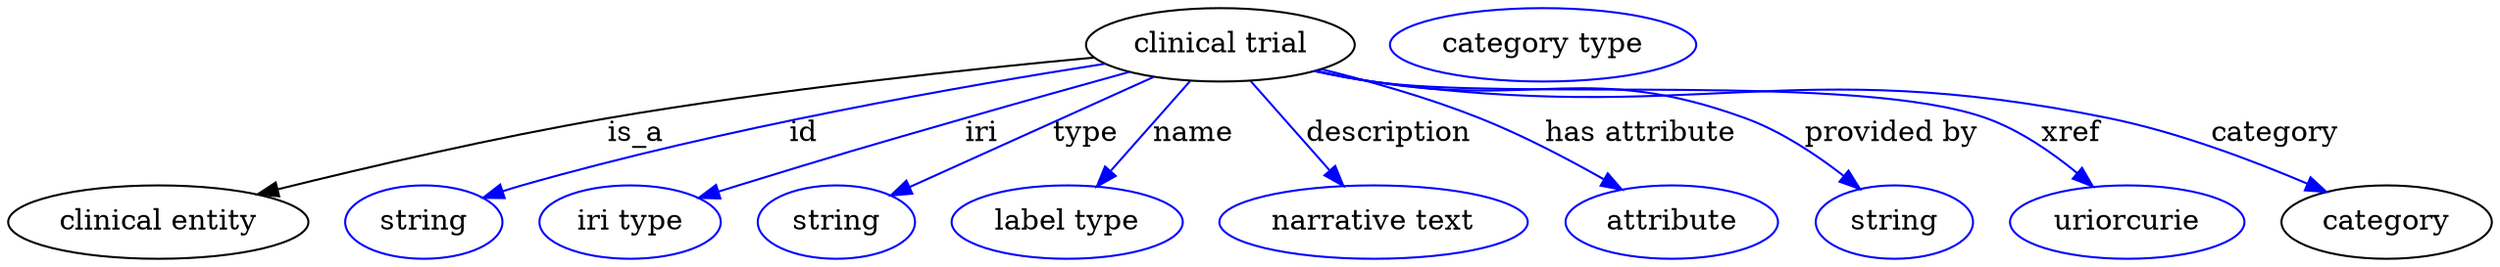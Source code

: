 digraph {
	graph [bb="0,0,1213.8,123"];
	node [label="\N"];
	"clinical trial"	[height=0.5,
		label="clinical trial",
		pos="593.44,105",
		width=1.8234];
	"clinical entity"	[height=0.5,
		pos="73.443,18",
		width=2.0401];
	"clinical trial" -> "clinical entity"	[label=is_a,
		lp="307.44,61.5",
		pos="e,122.07,31.633 531.69,98.749 470.84,93.115 375.36,83.045 293.44,69 238.29,59.543 176.17,45.068 132.05,34.122"];
	id	[color=blue,
		height=0.5,
		label=string,
		pos="203.44,18",
		width=1.0652];
	"clinical trial" -> id	[color=blue,
		label=id,
		lp="389.44,61.5",
		pos="e,232.45,29.922 537.09,95.711 468.74,84.993 350.39,64.289 251.44,36 248.34,35.113 245.15,34.133 241.95,33.106",
		style=solid];
	iri	[color=blue,
		height=0.5,
		label="iri type",
		pos="304.44,18",
		width=1.2277];
	"clinical trial" -> iri	[color=blue,
		label=iri,
		lp="476.44,61.5",
		pos="e,338.12,29.681 548.84,91.726 524.96,85.101 495.07,76.72 468.44,69 419.42,54.785 407.23,50.997 358.44,36 354.95,34.926 351.33,33.805 \
347.7,32.674",
		style=solid];
	type	[color=blue,
		height=0.5,
		label=string,
		pos="405.44,18",
		width=1.0652];
	"clinical trial" -> type	[color=blue,
		label=type,
		lp="527.44,61.5",
		pos="e,432.05,31.029 560.7,89.194 527.33,74.108 475.72,50.775 441.28,35.202",
		style=solid];
	name	[color=blue,
		height=0.5,
		label="label type",
		pos="518.44,18",
		width=1.5707];
	"clinical trial" -> name	[color=blue,
		label=name,
		lp="580.44,61.5",
		pos="e,532.98,35.469 578.63,87.207 567.56,74.669 552.28,57.35 539.89,43.302",
		style=solid];
	description	[color=blue,
		height=0.5,
		label="narrative text",
		pos="668.44,18",
		width=2.0943];
	"clinical trial" -> description	[color=blue,
		label=description,
		lp="675.94,61.5",
		pos="e,653.66,35.758 608.26,87.207 619.25,74.75 634.41,57.573 646.76,43.574",
		style=solid];
	"has attribute"	[color=blue,
		height=0.5,
		label=attribute,
		pos="813.44,18",
		width=1.4443];
	"clinical trial" -> "has attribute"	[color=blue,
		label="has attribute",
		lp="799.44,61.5",
		pos="e,788.92,34.155 642.84,93.128 666.7,87.189 695.5,78.995 720.44,69 740.83,60.831 762.51,49.356 779.8,39.46",
		style=solid];
	"provided by"	[color=blue,
		height=0.5,
		label=string,
		pos="921.44,18",
		width=1.0652];
	"clinical trial" -> "provided by"	[color=blue,
		label="provided by",
		lp="920.94,61.5",
		pos="e,904.81,34.514 640.24,92.299 649.23,90.322 658.6,88.445 667.44,87 748.1,73.824 773.84,97.468 850.44,69 867.37,62.71 884,51.362 \
896.9,41.065",
		style=solid];
	xref	[color=blue,
		height=0.5,
		label=uriorcurie,
		pos="1035.4,18",
		width=1.5887];
	"clinical trial" -> xref	[color=blue,
		label=xref,
		lp="1008.9,61.5",
		pos="e,1018.9,35.461 639.8,92.112 648.92,90.127 658.44,88.295 667.44,87 733.55,77.491 904.64,91.711 967.44,69 983.45,63.21 998.94,52.377 \
1011.1,42.27",
		style=solid];
	category	[height=0.5,
		pos="1162.4,18",
		width=1.4263];
	"clinical trial" -> category	[color=blue,
		label=category,
		lp="1108.9,61.5",
		pos="e,1133.2,32.804 639.4,92.127 648.63,90.114 658.3,88.268 667.44,87 826.12,64.981 870.51,101.19 1027.4,69 1061,62.111 1097.4,48.252 \
1123.9,36.868",
		style=solid];
	"named thing_category"	[color=blue,
		height=0.5,
		label="category type",
		pos="751.44,105",
		width=2.0762];
}
